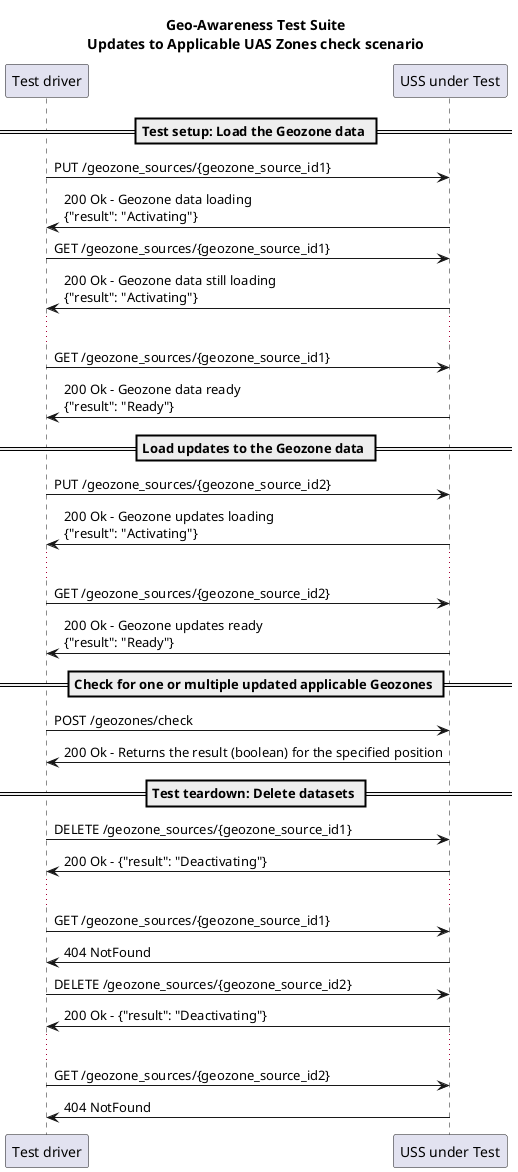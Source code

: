 @startuml
title Geo-Awareness Test Suite\nUpdates to Applicable UAS Zones check scenario

participant TD as "Test driver"
participant U as "USS under Test"

== Test setup: Load the Geozone data ==
TD -> U: PUT /geozone_sources/{geozone_source_id1}
TD <- U: 200 Ok - Geozone data loading\n{"result": "Activating"}

TD -> U: GET /geozone_sources/{geozone_source_id1}
TD <- U: 200 Ok - Geozone data still loading\n{"result": "Activating"}

...

TD -> U: GET /geozone_sources/{geozone_source_id1}
TD <- U: 200 Ok - Geozone data ready\n{"result": "Ready"}

== Load updates to the Geozone data ==

TD -> U: PUT /geozone_sources/{geozone_source_id2}
TD <- U: 200 Ok - Geozone updates loading\n{"result": "Activating"}

...

TD -> U: GET /geozone_sources/{geozone_source_id2}
TD <- U: 200 Ok - Geozone updates ready\n{"result": "Ready"}

== Check for one or multiple updated applicable Geozones ==

TD -> U: POST /geozones/check
TD <- U: 200 Ok - Returns the result (boolean) for the specified position

== Test teardown: Delete datasets ==

TD -> U: DELETE /geozone_sources/{geozone_source_id1}
TD <- U: 200 Ok - {"result": "Deactivating"}

...

TD -> U: GET /geozone_sources/{geozone_source_id1}
TD <- U: 404 NotFound

TD -> U: DELETE /geozone_sources/{geozone_source_id2}
TD <- U: 200 Ok - {"result": "Deactivating"}
...

TD -> U: GET /geozone_sources/{geozone_source_id2}
TD <- U: 404 NotFound

@enduml
